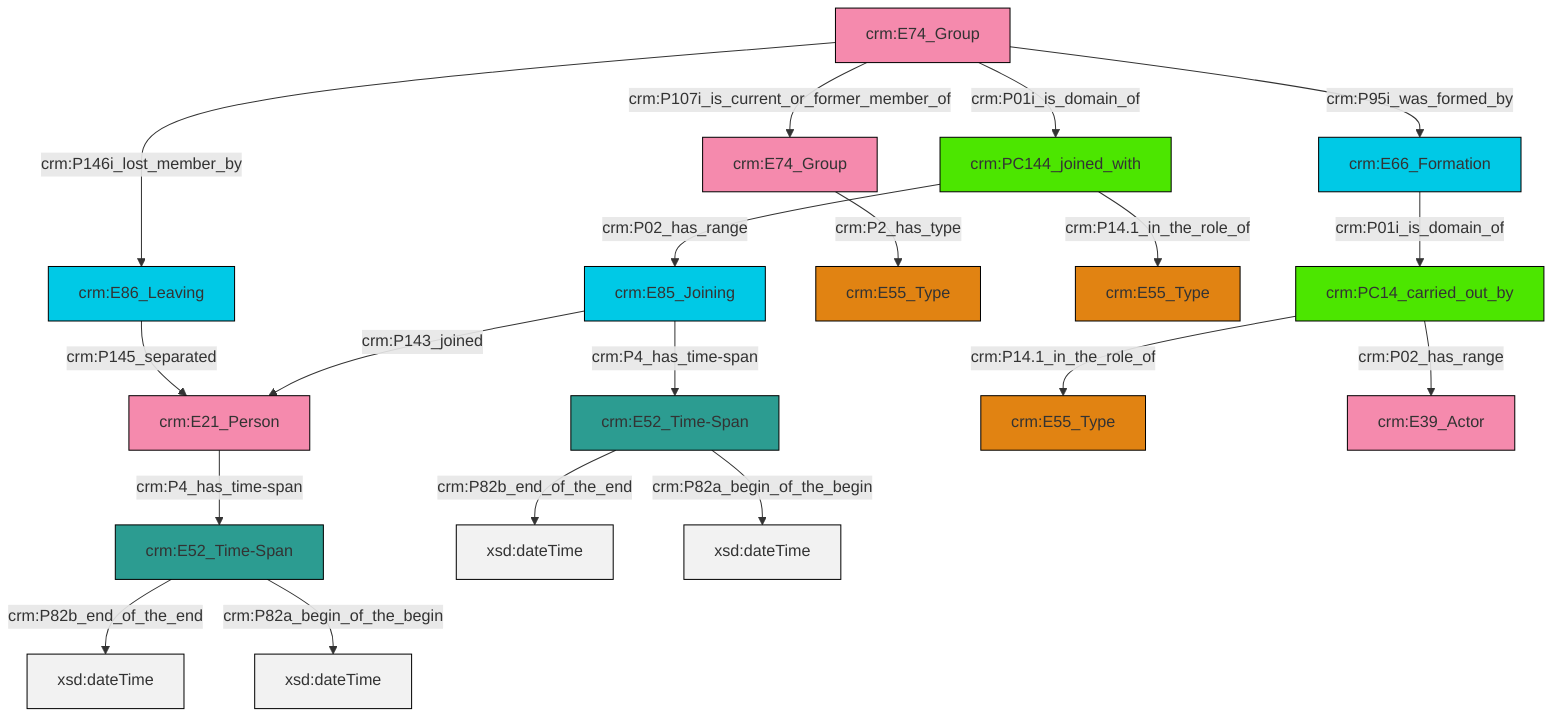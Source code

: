 graph TD
classDef Literal fill:#f2f2f2,stroke:#000000;
classDef CRM_Entity fill:#FFFFFF,stroke:#000000;
classDef Temporal_Entity fill:#00C9E6, stroke:#000000;
classDef Type fill:#E18312, stroke:#000000;
classDef Time-Span fill:#2C9C91, stroke:#000000;
classDef Appellation fill:#FFEB7F, stroke:#000000;
classDef Place fill:#008836, stroke:#000000;
classDef Persistent_Item fill:#B266B2, stroke:#000000;
classDef Conceptual_Object fill:#FFD700, stroke:#000000;
classDef Physical_Thing fill:#D2B48C, stroke:#000000;
classDef Actor fill:#f58aad, stroke:#000000;
classDef PC_Classes fill:#4ce600, stroke:#000000;
classDef Multi fill:#cccccc,stroke:#000000;

2["crm:E52_Time-Span"]:::Time-Span -->|crm:P82b_end_of_the_end| 3[xsd:dateTime]:::Literal
4["crm:E86_Leaving"]:::Temporal_Entity -->|crm:P145_separated| 5["crm:E21_Person"]:::Actor
8["crm:E66_Formation"]:::Temporal_Entity -->|crm:P01i_is_domain_of| 6["crm:PC14_carried_out_by"]:::PC_Classes
2["crm:E52_Time-Span"]:::Time-Span -->|crm:P82a_begin_of_the_begin| 11[xsd:dateTime]:::Literal
12["crm:E74_Group"]:::Actor -->|crm:P146i_lost_member_by| 4["crm:E86_Leaving"]:::Temporal_Entity
13["crm:PC144_joined_with"]:::PC_Classes -->|crm:P14.1_in_the_role_of| 14["crm:E55_Type"]:::Type
20["crm:E85_Joining"]:::Temporal_Entity -->|crm:P143_joined| 5["crm:E21_Person"]:::Actor
5["crm:E21_Person"]:::Actor -->|crm:P4_has_time-span| 2["crm:E52_Time-Span"]:::Time-Span
15["crm:E52_Time-Span"]:::Time-Span -->|crm:P82b_end_of_the_end| 26[xsd:dateTime]:::Literal
12["crm:E74_Group"]:::Actor -->|crm:P95i_was_formed_by| 8["crm:E66_Formation"]:::Temporal_Entity
6["crm:PC14_carried_out_by"]:::PC_Classes -->|crm:P02_has_range| 21["crm:E39_Actor"]:::Actor
20["crm:E85_Joining"]:::Temporal_Entity -->|crm:P4_has_time-span| 15["crm:E52_Time-Span"]:::Time-Span
15["crm:E52_Time-Span"]:::Time-Span -->|crm:P82a_begin_of_the_begin| 27[xsd:dateTime]:::Literal
6["crm:PC14_carried_out_by"]:::PC_Classes -->|crm:P14.1_in_the_role_of| 18["crm:E55_Type"]:::Type
12["crm:E74_Group"]:::Actor -->|crm:P107i_is_current_or_former_member_of| 0["crm:E74_Group"]:::Actor
12["crm:E74_Group"]:::Actor -->|crm:P01i_is_domain_of| 13["crm:PC144_joined_with"]:::PC_Classes
0["crm:E74_Group"]:::Actor -->|crm:P2_has_type| 9["crm:E55_Type"]:::Type
13["crm:PC144_joined_with"]:::PC_Classes -->|crm:P02_has_range| 20["crm:E85_Joining"]:::Temporal_Entity